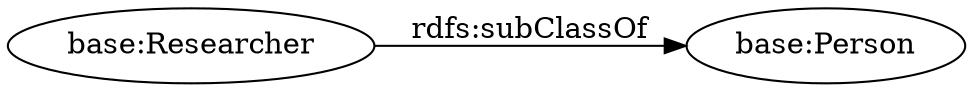 digraph ar2dtool_diagram { 
rankdir=LR;
size="1000"
	"base:Researcher" -> "base:Person" [ label = "rdfs:subClassOf" ];

}
